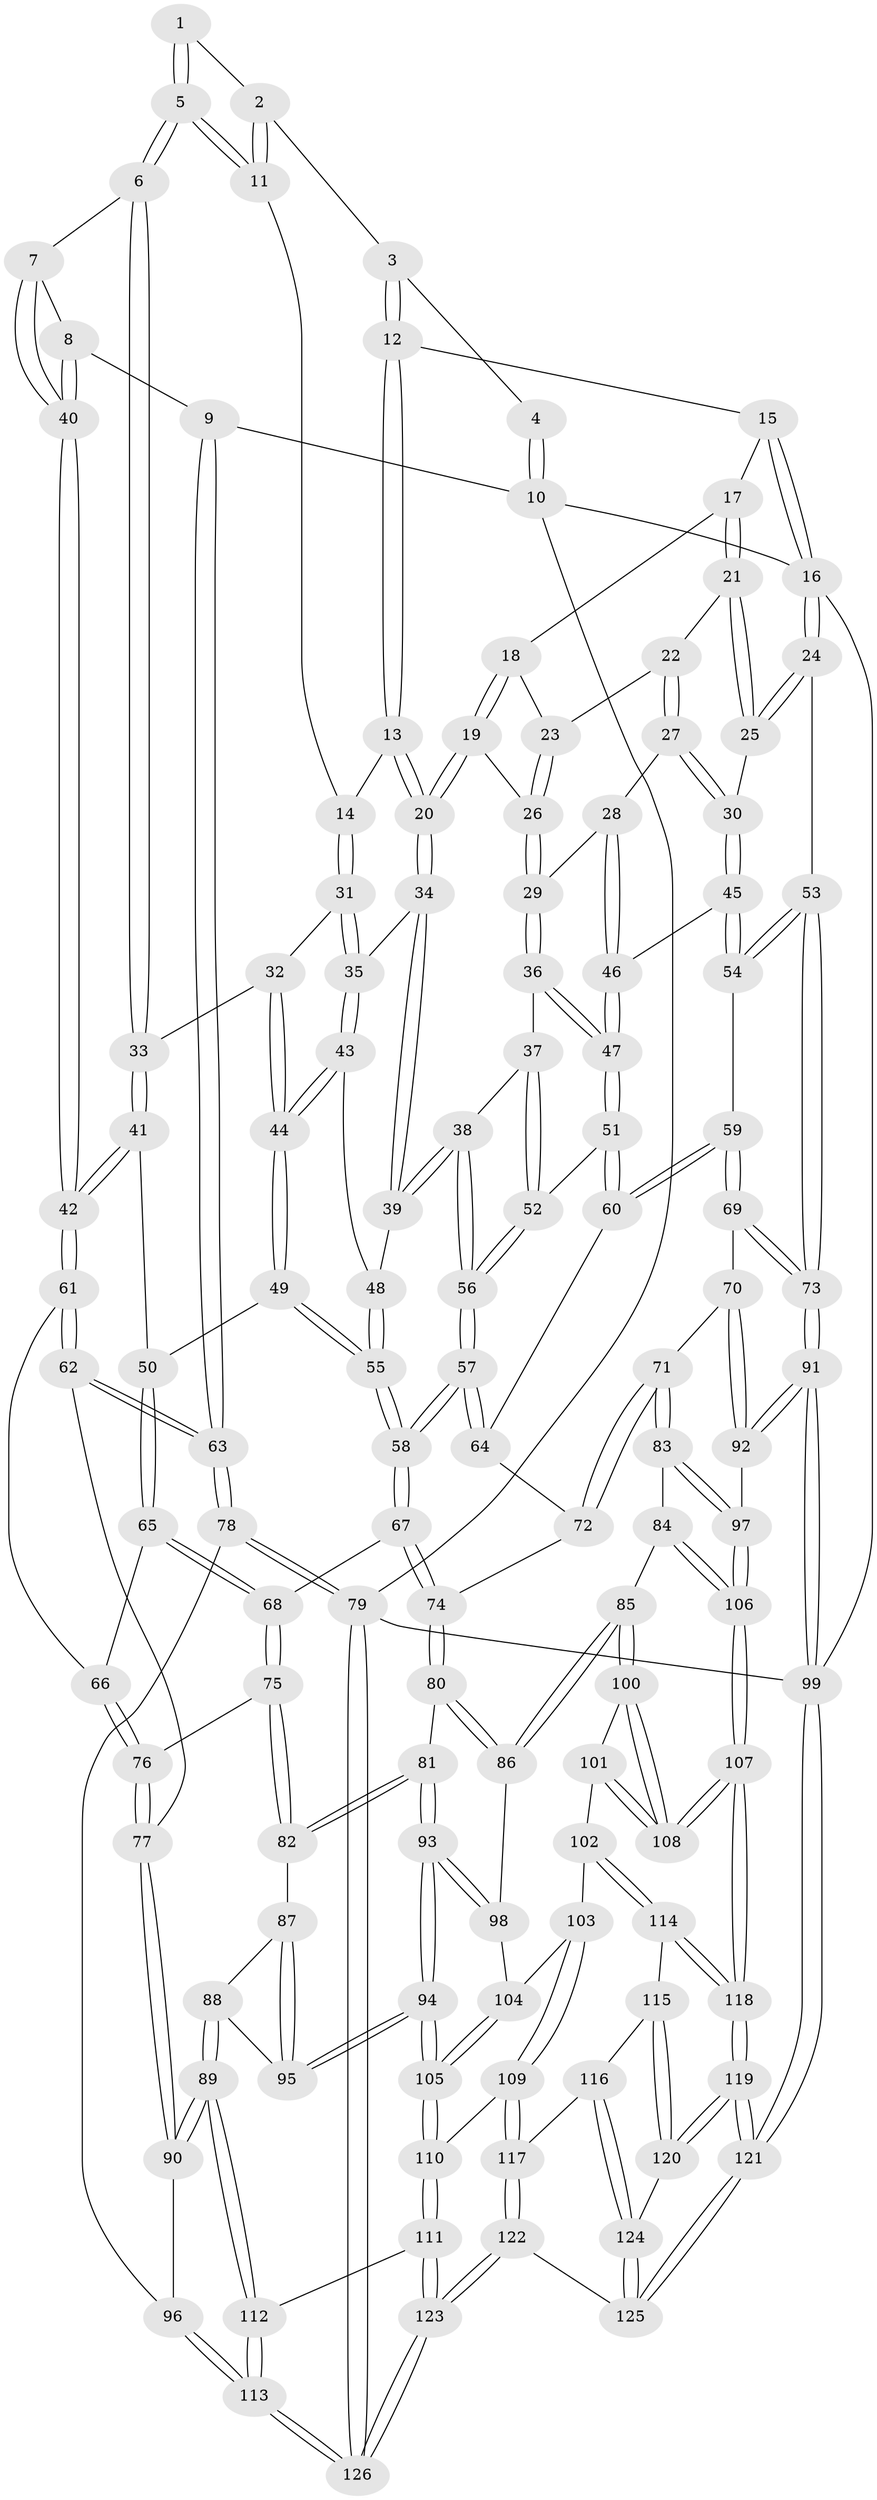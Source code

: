 // Generated by graph-tools (version 1.1) at 2025/17/03/09/25 04:17:19]
// undirected, 126 vertices, 312 edges
graph export_dot {
graph [start="1"]
  node [color=gray90,style=filled];
  1 [pos="+0.22260204409254786+0.04948510571057131"];
  2 [pos="+0.26953149759694844+0.03614341164291729"];
  3 [pos="+0.47481620701266636+0"];
  4 [pos="+0+0"];
  5 [pos="+0.21407906988348988+0.12107095510022395"];
  6 [pos="+0.18898649469860201+0.15085737307463448"];
  7 [pos="+0.1811763279408377+0.15018841814391404"];
  8 [pos="+0.10873984466744602+0.13618702776835184"];
  9 [pos="+0+0"];
  10 [pos="+0+0"];
  11 [pos="+0.30896860020285305+0.10012314114538691"];
  12 [pos="+0.5089071537768911+0"];
  13 [pos="+0.5152423654723367+0"];
  14 [pos="+0.36468202816934014+0.10381450383839708"];
  15 [pos="+1+0"];
  16 [pos="+1+0"];
  17 [pos="+0.9380262162320204+0"];
  18 [pos="+0.8445143045999997+0"];
  19 [pos="+0.6275331563205735+0.08164451703532741"];
  20 [pos="+0.530317528413388+0.02182711893194538"];
  21 [pos="+0.9098396060809198+0.07209700711851283"];
  22 [pos="+0.8313289648169698+0.13851348329468074"];
  23 [pos="+0.7575476694845864+0.09260475285297552"];
  24 [pos="+1+0.3010743440896593"];
  25 [pos="+0.9508076187036236+0.22653107131368688"];
  26 [pos="+0.6908787064149372+0.1238978636677367"];
  27 [pos="+0.8177073346935085+0.1771423694229949"];
  28 [pos="+0.7273679774308148+0.18832950632656661"];
  29 [pos="+0.717827967999451+0.1864448925495312"];
  30 [pos="+0.8865832849882136+0.25504012998424913"];
  31 [pos="+0.34079011764236855+0.1770712344777911"];
  32 [pos="+0.2967666267599382+0.20672557768509472"];
  33 [pos="+0.24292733303504713+0.22478216453272856"];
  34 [pos="+0.5261011877032307+0.07510873967397551"];
  35 [pos="+0.39152972880846504+0.23017305332625257"];
  36 [pos="+0.6919845607592684+0.24855585867869825"];
  37 [pos="+0.6746596302176204+0.2680813517681487"];
  38 [pos="+0.5900689784706636+0.29870897035415883"];
  39 [pos="+0.5346321862580403+0.22152577459701772"];
  40 [pos="+0.0991452350998354+0.3727154973154277"];
  41 [pos="+0.23281627249776013+0.35492930917254933"];
  42 [pos="+0.09875257478351933+0.3761536749446123"];
  43 [pos="+0.40413472818647567+0.2840036437113517"];
  44 [pos="+0.3818204856063117+0.2950278563561565"];
  45 [pos="+0.8781110783987246+0.2659635677128304"];
  46 [pos="+0.8376754989037049+0.29436349459800476"];
  47 [pos="+0.8221976183180677+0.31487464701368534"];
  48 [pos="+0.4176630806746616+0.2865896556466235"];
  49 [pos="+0.2930114729619014+0.36783525782851295"];
  50 [pos="+0.27086884517288784+0.37680420889168786"];
  51 [pos="+0.7951089876781451+0.39032070810673836"];
  52 [pos="+0.7500923856514491+0.3736933227763939"];
  53 [pos="+1+0.4801911416768227"];
  54 [pos="+0.9624243907114483+0.4390986949296005"];
  55 [pos="+0.495513692612218+0.41328008166478686"];
  56 [pos="+0.572038357166017+0.4039752751866994"];
  57 [pos="+0.5589602979298861+0.4281063892921381"];
  58 [pos="+0.5379527861909862+0.4480408459302458"];
  59 [pos="+0.834556780413181+0.4450350175847395"];
  60 [pos="+0.8054454643151151+0.4193215675165595"];
  61 [pos="+0.039409161358261086+0.4057216135605392"];
  62 [pos="+0+0.42633778563276653"];
  63 [pos="+0+0.4208105242113912"];
  64 [pos="+0.7157455270232781+0.4741739210223698"];
  65 [pos="+0.29669013214087914+0.46452019024386654"];
  66 [pos="+0.1704894402004512+0.49528928297030717"];
  67 [pos="+0.5322763789202769+0.46761310611572177"];
  68 [pos="+0.30263392598318584+0.4810420973407962"];
  69 [pos="+0.8229763389479328+0.5492625507798844"];
  70 [pos="+0.7897892543789656+0.5876571223817584"];
  71 [pos="+0.725679487917331+0.6074041228537574"];
  72 [pos="+0.7117290055891814+0.5221977611617687"];
  73 [pos="+1+0.6813755956359053"];
  74 [pos="+0.5343683121604337+0.4967740025257329"];
  75 [pos="+0.2929322840350035+0.5429394779172545"];
  76 [pos="+0.2264276417371197+0.5557365987743144"];
  77 [pos="+0.13894031446820743+0.6032966959731915"];
  78 [pos="+0+0.7136767117905046"];
  79 [pos="+0+1"];
  80 [pos="+0.5343022035727912+0.5940139491935872"];
  81 [pos="+0.38570781992822606+0.6158503756664077"];
  82 [pos="+0.3099765431255959+0.5739469534640333"];
  83 [pos="+0.6936094776521115+0.6363583368610657"];
  84 [pos="+0.6285028043677291+0.6657859036110945"];
  85 [pos="+0.6085470273670617+0.6656058421102056"];
  86 [pos="+0.5565160347801151+0.6260141620467004"];
  87 [pos="+0.2939049053030995+0.603475890497877"];
  88 [pos="+0.17751351584218836+0.7310042424061796"];
  89 [pos="+0.16191888091511772+0.7326034727555184"];
  90 [pos="+0.1401906610923068+0.7247966702969566"];
  91 [pos="+1+0.7560776757874587"];
  92 [pos="+0.9532706703338147+0.7862246518778869"];
  93 [pos="+0.36000926307831227+0.7299138457219868"];
  94 [pos="+0.32161163875853954+0.7706168959734879"];
  95 [pos="+0.30472830643853227+0.7626144138405309"];
  96 [pos="+0.1363614721379567+0.7261703283572184"];
  97 [pos="+0.9209723686172394+0.7982131151629206"];
  98 [pos="+0.451502295362775+0.7362210720354045"];
  99 [pos="+1+1"];
  100 [pos="+0.5997405930600195+0.701559422199963"];
  101 [pos="+0.5605112620763658+0.8091262327736426"];
  102 [pos="+0.554880350468862+0.817032030189328"];
  103 [pos="+0.47573394016788806+0.8046572814682353"];
  104 [pos="+0.45419937861643794+0.7616579613846577"];
  105 [pos="+0.3432462244229222+0.8362756952059227"];
  106 [pos="+0.8038284105066077+0.8703155875655982"];
  107 [pos="+0.7674686910676237+0.9234363898835237"];
  108 [pos="+0.6781522200999424+0.8557892102567419"];
  109 [pos="+0.3778433083700576+0.8800027670558245"];
  110 [pos="+0.3497363851476637+0.870218951930474"];
  111 [pos="+0.27616984595831595+0.9281372430770891"];
  112 [pos="+0.19949216149525306+0.8730107441031717"];
  113 [pos="+0.058163344603322606+0.9344545402722024"];
  114 [pos="+0.5532007075167178+0.8419587672876953"];
  115 [pos="+0.48266221869941117+0.9130815716724462"];
  116 [pos="+0.4198334665856129+0.9070544740683384"];
  117 [pos="+0.3955391993512648+0.8947102286169771"];
  118 [pos="+0.711914148094895+1"];
  119 [pos="+0.7006619026519774+1"];
  120 [pos="+0.5159890263361588+0.9606695401461011"];
  121 [pos="+0.704448148568404+1"];
  122 [pos="+0.3611403875013334+1"];
  123 [pos="+0.17399220220609993+1"];
  124 [pos="+0.44026378891987616+0.9986795709090392"];
  125 [pos="+0.4209672273176207+1"];
  126 [pos="+0+1"];
  1 -- 2;
  1 -- 5;
  1 -- 5;
  2 -- 3;
  2 -- 11;
  2 -- 11;
  3 -- 4;
  3 -- 12;
  3 -- 12;
  4 -- 10;
  4 -- 10;
  5 -- 6;
  5 -- 6;
  5 -- 11;
  5 -- 11;
  6 -- 7;
  6 -- 33;
  6 -- 33;
  7 -- 8;
  7 -- 40;
  7 -- 40;
  8 -- 9;
  8 -- 40;
  8 -- 40;
  9 -- 10;
  9 -- 63;
  9 -- 63;
  10 -- 16;
  10 -- 79;
  11 -- 14;
  12 -- 13;
  12 -- 13;
  12 -- 15;
  13 -- 14;
  13 -- 20;
  13 -- 20;
  14 -- 31;
  14 -- 31;
  15 -- 16;
  15 -- 16;
  15 -- 17;
  16 -- 24;
  16 -- 24;
  16 -- 99;
  17 -- 18;
  17 -- 21;
  17 -- 21;
  18 -- 19;
  18 -- 19;
  18 -- 23;
  19 -- 20;
  19 -- 20;
  19 -- 26;
  20 -- 34;
  20 -- 34;
  21 -- 22;
  21 -- 25;
  21 -- 25;
  22 -- 23;
  22 -- 27;
  22 -- 27;
  23 -- 26;
  23 -- 26;
  24 -- 25;
  24 -- 25;
  24 -- 53;
  25 -- 30;
  26 -- 29;
  26 -- 29;
  27 -- 28;
  27 -- 30;
  27 -- 30;
  28 -- 29;
  28 -- 46;
  28 -- 46;
  29 -- 36;
  29 -- 36;
  30 -- 45;
  30 -- 45;
  31 -- 32;
  31 -- 35;
  31 -- 35;
  32 -- 33;
  32 -- 44;
  32 -- 44;
  33 -- 41;
  33 -- 41;
  34 -- 35;
  34 -- 39;
  34 -- 39;
  35 -- 43;
  35 -- 43;
  36 -- 37;
  36 -- 47;
  36 -- 47;
  37 -- 38;
  37 -- 52;
  37 -- 52;
  38 -- 39;
  38 -- 39;
  38 -- 56;
  38 -- 56;
  39 -- 48;
  40 -- 42;
  40 -- 42;
  41 -- 42;
  41 -- 42;
  41 -- 50;
  42 -- 61;
  42 -- 61;
  43 -- 44;
  43 -- 44;
  43 -- 48;
  44 -- 49;
  44 -- 49;
  45 -- 46;
  45 -- 54;
  45 -- 54;
  46 -- 47;
  46 -- 47;
  47 -- 51;
  47 -- 51;
  48 -- 55;
  48 -- 55;
  49 -- 50;
  49 -- 55;
  49 -- 55;
  50 -- 65;
  50 -- 65;
  51 -- 52;
  51 -- 60;
  51 -- 60;
  52 -- 56;
  52 -- 56;
  53 -- 54;
  53 -- 54;
  53 -- 73;
  53 -- 73;
  54 -- 59;
  55 -- 58;
  55 -- 58;
  56 -- 57;
  56 -- 57;
  57 -- 58;
  57 -- 58;
  57 -- 64;
  57 -- 64;
  58 -- 67;
  58 -- 67;
  59 -- 60;
  59 -- 60;
  59 -- 69;
  59 -- 69;
  60 -- 64;
  61 -- 62;
  61 -- 62;
  61 -- 66;
  62 -- 63;
  62 -- 63;
  62 -- 77;
  63 -- 78;
  63 -- 78;
  64 -- 72;
  65 -- 66;
  65 -- 68;
  65 -- 68;
  66 -- 76;
  66 -- 76;
  67 -- 68;
  67 -- 74;
  67 -- 74;
  68 -- 75;
  68 -- 75;
  69 -- 70;
  69 -- 73;
  69 -- 73;
  70 -- 71;
  70 -- 92;
  70 -- 92;
  71 -- 72;
  71 -- 72;
  71 -- 83;
  71 -- 83;
  72 -- 74;
  73 -- 91;
  73 -- 91;
  74 -- 80;
  74 -- 80;
  75 -- 76;
  75 -- 82;
  75 -- 82;
  76 -- 77;
  76 -- 77;
  77 -- 90;
  77 -- 90;
  78 -- 79;
  78 -- 79;
  78 -- 96;
  79 -- 126;
  79 -- 126;
  79 -- 99;
  80 -- 81;
  80 -- 86;
  80 -- 86;
  81 -- 82;
  81 -- 82;
  81 -- 93;
  81 -- 93;
  82 -- 87;
  83 -- 84;
  83 -- 97;
  83 -- 97;
  84 -- 85;
  84 -- 106;
  84 -- 106;
  85 -- 86;
  85 -- 86;
  85 -- 100;
  85 -- 100;
  86 -- 98;
  87 -- 88;
  87 -- 95;
  87 -- 95;
  88 -- 89;
  88 -- 89;
  88 -- 95;
  89 -- 90;
  89 -- 90;
  89 -- 112;
  89 -- 112;
  90 -- 96;
  91 -- 92;
  91 -- 92;
  91 -- 99;
  91 -- 99;
  92 -- 97;
  93 -- 94;
  93 -- 94;
  93 -- 98;
  93 -- 98;
  94 -- 95;
  94 -- 95;
  94 -- 105;
  94 -- 105;
  96 -- 113;
  96 -- 113;
  97 -- 106;
  97 -- 106;
  98 -- 104;
  99 -- 121;
  99 -- 121;
  100 -- 101;
  100 -- 108;
  100 -- 108;
  101 -- 102;
  101 -- 108;
  101 -- 108;
  102 -- 103;
  102 -- 114;
  102 -- 114;
  103 -- 104;
  103 -- 109;
  103 -- 109;
  104 -- 105;
  104 -- 105;
  105 -- 110;
  105 -- 110;
  106 -- 107;
  106 -- 107;
  107 -- 108;
  107 -- 108;
  107 -- 118;
  107 -- 118;
  109 -- 110;
  109 -- 117;
  109 -- 117;
  110 -- 111;
  110 -- 111;
  111 -- 112;
  111 -- 123;
  111 -- 123;
  112 -- 113;
  112 -- 113;
  113 -- 126;
  113 -- 126;
  114 -- 115;
  114 -- 118;
  114 -- 118;
  115 -- 116;
  115 -- 120;
  115 -- 120;
  116 -- 117;
  116 -- 124;
  116 -- 124;
  117 -- 122;
  117 -- 122;
  118 -- 119;
  118 -- 119;
  119 -- 120;
  119 -- 120;
  119 -- 121;
  119 -- 121;
  120 -- 124;
  121 -- 125;
  121 -- 125;
  122 -- 123;
  122 -- 123;
  122 -- 125;
  123 -- 126;
  123 -- 126;
  124 -- 125;
  124 -- 125;
}
